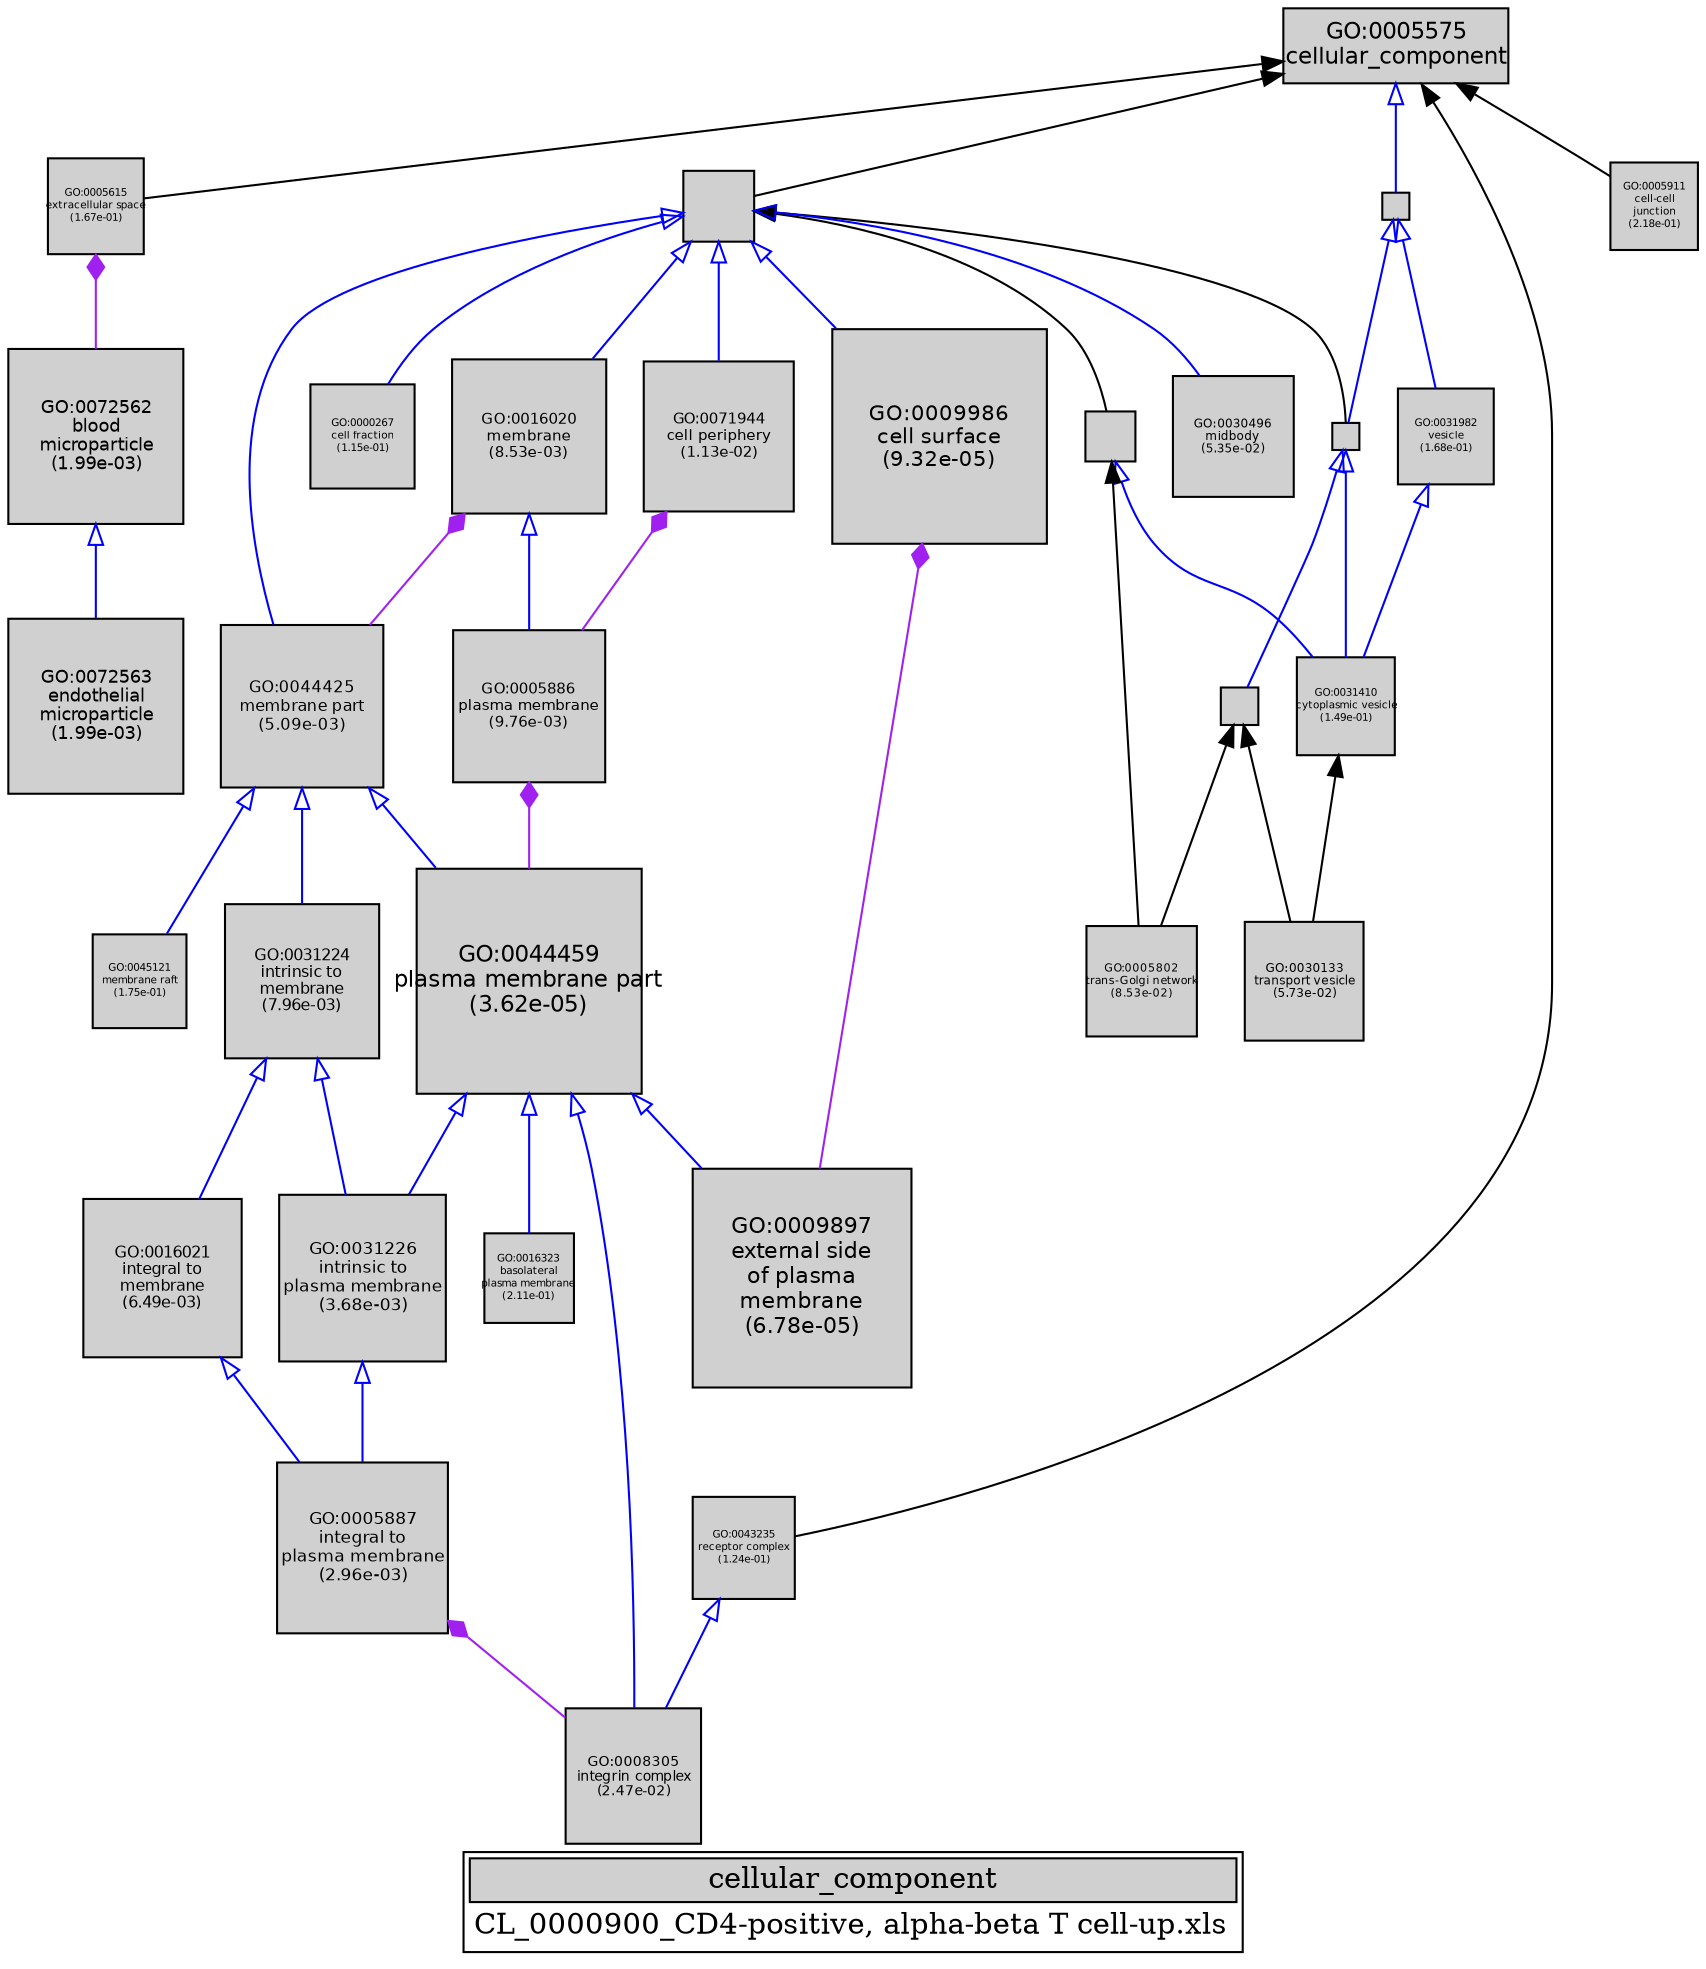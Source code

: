 digraph "cellular_component" {
graph [ bgcolor = "#FFFFFF", label = <<TABLE COLOR="black" BGCOLOR="white"><TR><TD COLSPAN="2" BGCOLOR="#D0D0D0"><FONT COLOR="black">cellular_component</FONT></TD></TR><TR><TD BORDER="0">CL_0000900_CD4-positive, alpha-beta T cell-up.xls</TD></TR></TABLE>> ];
node [ fontname = "Helvetica" ];

subgraph "nodes" {

node [ style = "filled", fixedsize = "true", width = 1, shape = "box", fontsize = 9, fillcolor = "#D0D0D0", fontcolor = "black", color = "black" ];

"GO:0045121" [ URL = "#GO:0045121", label = <<TABLE BORDER="0"><TR><TD>GO:0045121<BR/>membrane raft<BR/>(1.75e-01)</TD></TR></TABLE>>, width = 0.625560959336, shape = "box", fontsize = 5.0, height = 0.625560959336 ];
"GO:0005615" [ URL = "#GO:0005615", label = <<TABLE BORDER="0"><TR><TD>GO:0005615<BR/>extracellular space<BR/>(1.67e-01)</TD></TR></TABLE>>, width = 0.634161297399, shape = "box", fontsize = 5.0, height = 0.634161297399 ];
"GO:0009897" [ URL = "#GO:0009897", label = <<TABLE BORDER="0"><TR><TD>GO:0009897<BR/>external side<BR/>of plasma<BR/>membrane<BR/>(6.78e-05)</TD></TR></TABLE>>, width = 1.4535232001, shape = "box", fontsize = 10.4653670407, height = 1.4535232001 ];
"GO:0000267" [ URL = "#GO:0000267", label = <<TABLE BORDER="0"><TR><TD>GO:0000267<BR/>cell fraction<BR/>(1.15e-01)</TD></TR></TABLE>>, width = 0.695265673408, shape = "box", fontsize = 5.00591284854, height = 0.695265673408 ];
"GO:0044464" [ URL = "#GO:0044464", label = "", width = 0.466571665004, shape = "box", height = 0.466571665004 ];
"GO:0043226" [ URL = "#GO:0043226", label = "", width = 0.1779749549, shape = "box", height = 0.1779749549 ];
"GO:0030133" [ URL = "#GO:0030133", label = <<TABLE BORDER="0"><TR><TD>GO:0030133<BR/>transport vesicle<BR/>(5.73e-02)</TD></TR></TABLE>>, width = 0.797731723625, shape = "box", fontsize = 5.7436684101, height = 0.797731723625 ];
"GO:0008305" [ URL = "#GO:0008305", label = <<TABLE BORDER="0"><TR><TD>GO:0008305<BR/>integrin complex<BR/>(2.47e-02)</TD></TR></TABLE>>, width = 0.906095342065, shape = "box", fontsize = 6.52388646287, height = 0.906095342065 ];
"GO:0044444" [ URL = "#GO:0044444", label = "", width = 0.337883455931, shape = "box", height = 0.337883455931 ];
"GO:0043229" [ URL = "#GO:0043229", label = "", width = 0.17951220589, shape = "box", height = 0.17951220589 ];
"GO:0072563" [ URL = "#GO:0072563", label = <<TABLE BORDER="0"><TR><TD>GO:0072563<BR/>endothelial<BR/>microparticle<BR/>(1.99e-03)</TD></TR></TABLE>>, width = 1.17130290913, shape = "box", fontsize = 8.43338094571, height = 1.17130290913 ];
"GO:0005886" [ URL = "#GO:0005886", label = <<TABLE BORDER="0"><TR><TD>GO:0005886<BR/>plasma membrane<BR/>(9.76e-03)</TD></TR></TABLE>>, width = 1.01202143164, shape = "box", fontsize = 7.28655430784, height = 1.01202143164 ];
"GO:0005887" [ URL = "#GO:0005887", label = <<TABLE BORDER="0"><TR><TD>GO:0005887<BR/>integral to<BR/>plasma membrane<BR/>(2.96e-03)</TD></TR></TABLE>>, width = 1.13371646221, shape = "box", fontsize = 8.16275852794, height = 1.13371646221 ];
"GO:0044425" [ URL = "#GO:0044425", label = <<TABLE BORDER="0"><TR><TD>GO:0044425<BR/>membrane part<BR/>(5.09e-03)</TD></TR></TABLE>>, width = 1.08008975188, shape = "box", fontsize = 7.77664621354, height = 1.08008975188 ];
"GO:0005575" [ URL = "#GO:0005575", label = <<TABLE BORDER="0"><TR><TD>GO:0005575<BR/>cellular_component</TD></TR></TABLE>>, width = 1.5, shape = "box", fontsize = 10.8 ];
"GO:0043235" [ URL = "#GO:0043235", label = <<TABLE BORDER="0"><TR><TD>GO:0043235<BR/>receptor complex<BR/>(1.24e-01)</TD></TR></TABLE>>, width = 0.683646830458, shape = "box", fontsize = 5.0, height = 0.683646830458 ];
"GO:0009986" [ URL = "#GO:0009986", label = <<TABLE BORDER="0"><TR><TD>GO:0009986<BR/>cell surface<BR/>(9.32e-05)</TD></TR></TABLE>>, width = 1.42938807988, shape = "box", fontsize = 10.2915941751, height = 1.42938807988 ];
"GO:0031224" [ URL = "#GO:0031224", label = <<TABLE BORDER="0"><TR><TD>GO:0031224<BR/>intrinsic to<BR/>membrane<BR/>(7.96e-03)</TD></TR></TABLE>>, width = 1.03383316429, shape = "box", fontsize = 7.44359878286, height = 1.03383316429 ];
"GO:0016020" [ URL = "#GO:0016020", label = <<TABLE BORDER="0"><TR><TD>GO:0016020<BR/>membrane<BR/>(8.53e-03)</TD></TR></TABLE>>, width = 1.02648528702, shape = "box", fontsize = 7.39069406652, height = 1.02648528702 ];
"GO:0031410" [ URL = "#GO:0031410", label = <<TABLE BORDER="0"><TR><TD>GO:0031410<BR/>cytoplasmic vesicle<BR/>(1.49e-01)</TD></TR></TABLE>>, width = 0.653542292303, shape = "box", fontsize = 5.0, height = 0.653542292303 ];
"GO:0005911" [ URL = "#GO:0005911", label = <<TABLE BORDER="0"><TR><TD>GO:0005911<BR/>cell-cell<BR/>junction<BR/>(2.18e-01)</TD></TR></TABLE>>, width = 0.586530436092, shape = "box", fontsize = 5.0, height = 0.586530436092 ];
"GO:0044459" [ URL = "#GO:0044459", label = <<TABLE BORDER="0"><TR><TD>GO:0044459<BR/>plasma membrane part<BR/>(3.62e-05)</TD></TR></TABLE>>, width = 1.5, shape = "box", fontsize = 10.8, height = 1.5 ];
"GO:0071944" [ URL = "#GO:0071944", label = <<TABLE BORDER="0"><TR><TD>GO:0071944<BR/>cell periphery<BR/>(1.13e-02)</TD></TR></TABLE>>, width = 0.995662853086, shape = "box", fontsize = 7.16877254222, height = 0.995662853086 ];
"GO:0072562" [ URL = "#GO:0072562", label = <<TABLE BORDER="0"><TR><TD>GO:0072562<BR/>blood<BR/>microparticle<BR/>(1.99e-03)</TD></TR></TABLE>>, width = 1.17130290913, shape = "box", fontsize = 8.43338094571, height = 1.17130290913 ];
"GO:0005802" [ URL = "#GO:0005802", label = <<TABLE BORDER="0"><TR><TD>GO:0005802<BR/>trans-Golgi network<BR/>(8.53e-02)</TD></TR></TABLE>>, width = 0.741193887713, shape = "box", fontsize = 5.33659599153, height = 0.741193887713 ];
"GO:0031226" [ URL = "#GO:0031226", label = <<TABLE BORDER="0"><TR><TD>GO:0031226<BR/>intrinsic to<BR/>plasma membrane<BR/>(3.68e-03)</TD></TR></TABLE>>, width = 1.11258397425, shape = "box", fontsize = 8.01060461456, height = 1.11258397425 ];
"GO:0043231" [ URL = "#GO:0043231", label = "", width = 0.255299638157, shape = "box", height = 0.255299638157 ];
"GO:0016021" [ URL = "#GO:0016021", label = <<TABLE BORDER="0"><TR><TD>GO:0016021<BR/>integral to<BR/>membrane<BR/>(6.49e-03)</TD></TR></TABLE>>, width = 1.05524306547, shape = "box", fontsize = 7.59775007138, height = 1.05524306547 ];
"GO:0031982" [ URL = "#GO:0031982", label = <<TABLE BORDER="0"><TR><TD>GO:0031982<BR/>vesicle<BR/>(1.68e-01)</TD></TR></TABLE>>, width = 0.632688413401, shape = "box", fontsize = 5.0, height = 0.632688413401 ];
"GO:0016323" [ URL = "#GO:0016323", label = <<TABLE BORDER="0"><TR><TD>GO:0016323<BR/>basolateral<BR/>plasma membrane<BR/>(2.11e-01)</TD></TR></TABLE>>, width = 0.592751372684, shape = "box", fontsize = 5.0, height = 0.592751372684 ];
"GO:0030496" [ URL = "#GO:0030496", label = <<TABLE BORDER="0"><TR><TD>GO:0030496<BR/>midbody<BR/>(5.35e-02)</TD></TR></TABLE>>, width = 0.807061165667, shape = "box", fontsize = 5.8108403928, height = 0.807061165667 ];
}
subgraph "edges" {


edge [ dir = "back", weight = 1 ];
subgraph "regulates" {


edge [ color = "cyan", arrowtail = "none" ];
subgraph "positive" {


edge [ color = "green", arrowtail = "vee" ];
}
subgraph "negative" {


edge [ color = "red", arrowtail = "tee" ];
}
}
subgraph "part_of" {


edge [ color = "purple", arrowtail = "diamond", weight = 2.5 ];
"GO:0005886" -> "GO:0044459";
"GO:0005615" -> "GO:0072562";
"GO:0005887" -> "GO:0008305";
"GO:0016020" -> "GO:0044425";
"GO:0071944" -> "GO:0005886";
"GO:0009986" -> "GO:0009897";
}
subgraph "is_a" {


edge [ color = "blue", arrowtail = "empty", weight = 5.0 ];
"GO:0043229" -> "GO:0043231";
"GO:0016020" -> "GO:0005886";
"GO:0031224" -> "GO:0031226";
"GO:0044459" -> "GO:0009897";
"GO:0044459" -> "GO:0016323";
"GO:0043226" -> "GO:0043229";
"GO:0043235" -> "GO:0008305";
"GO:0044425" -> "GO:0045121";
"GO:0044464" -> "GO:0030496";
"GO:0044464" -> "GO:0000267";
"GO:0044464" -> "GO:0071944";
"GO:0016021" -> "GO:0005887";
"GO:0044425" -> "GO:0044459";
"GO:0031982" -> "GO:0031410";
"GO:0031224" -> "GO:0016021";
"GO:0043229" -> "GO:0031410";
"GO:0044459" -> "GO:0031226";
"GO:0044425" -> "GO:0031224";
"GO:0044464" -> "GO:0009986";
"GO:0044464" -> "GO:0016020";
"GO:0044444" -> "GO:0031410";
"GO:0044464" -> "GO:0044425";
"GO:0031226" -> "GO:0005887";
"GO:0005575" -> "GO:0043226";
"GO:0044459" -> "GO:0008305";
"GO:0072562" -> "GO:0072563";
"GO:0043226" -> "GO:0031982";
}
"GO:0044464" -> "GO:0044444";
"GO:0005575" -> "GO:0005615";
"GO:0043231" -> "GO:0030133";
"GO:0005575" -> "GO:0043235";
"GO:0044464" -> "GO:0043229";
"GO:0044444" -> "GO:0005802";
"GO:0005575" -> "GO:0005911";
"GO:0043231" -> "GO:0005802";
"GO:0031410" -> "GO:0030133";
"GO:0005575" -> "GO:0044464";
}
}
